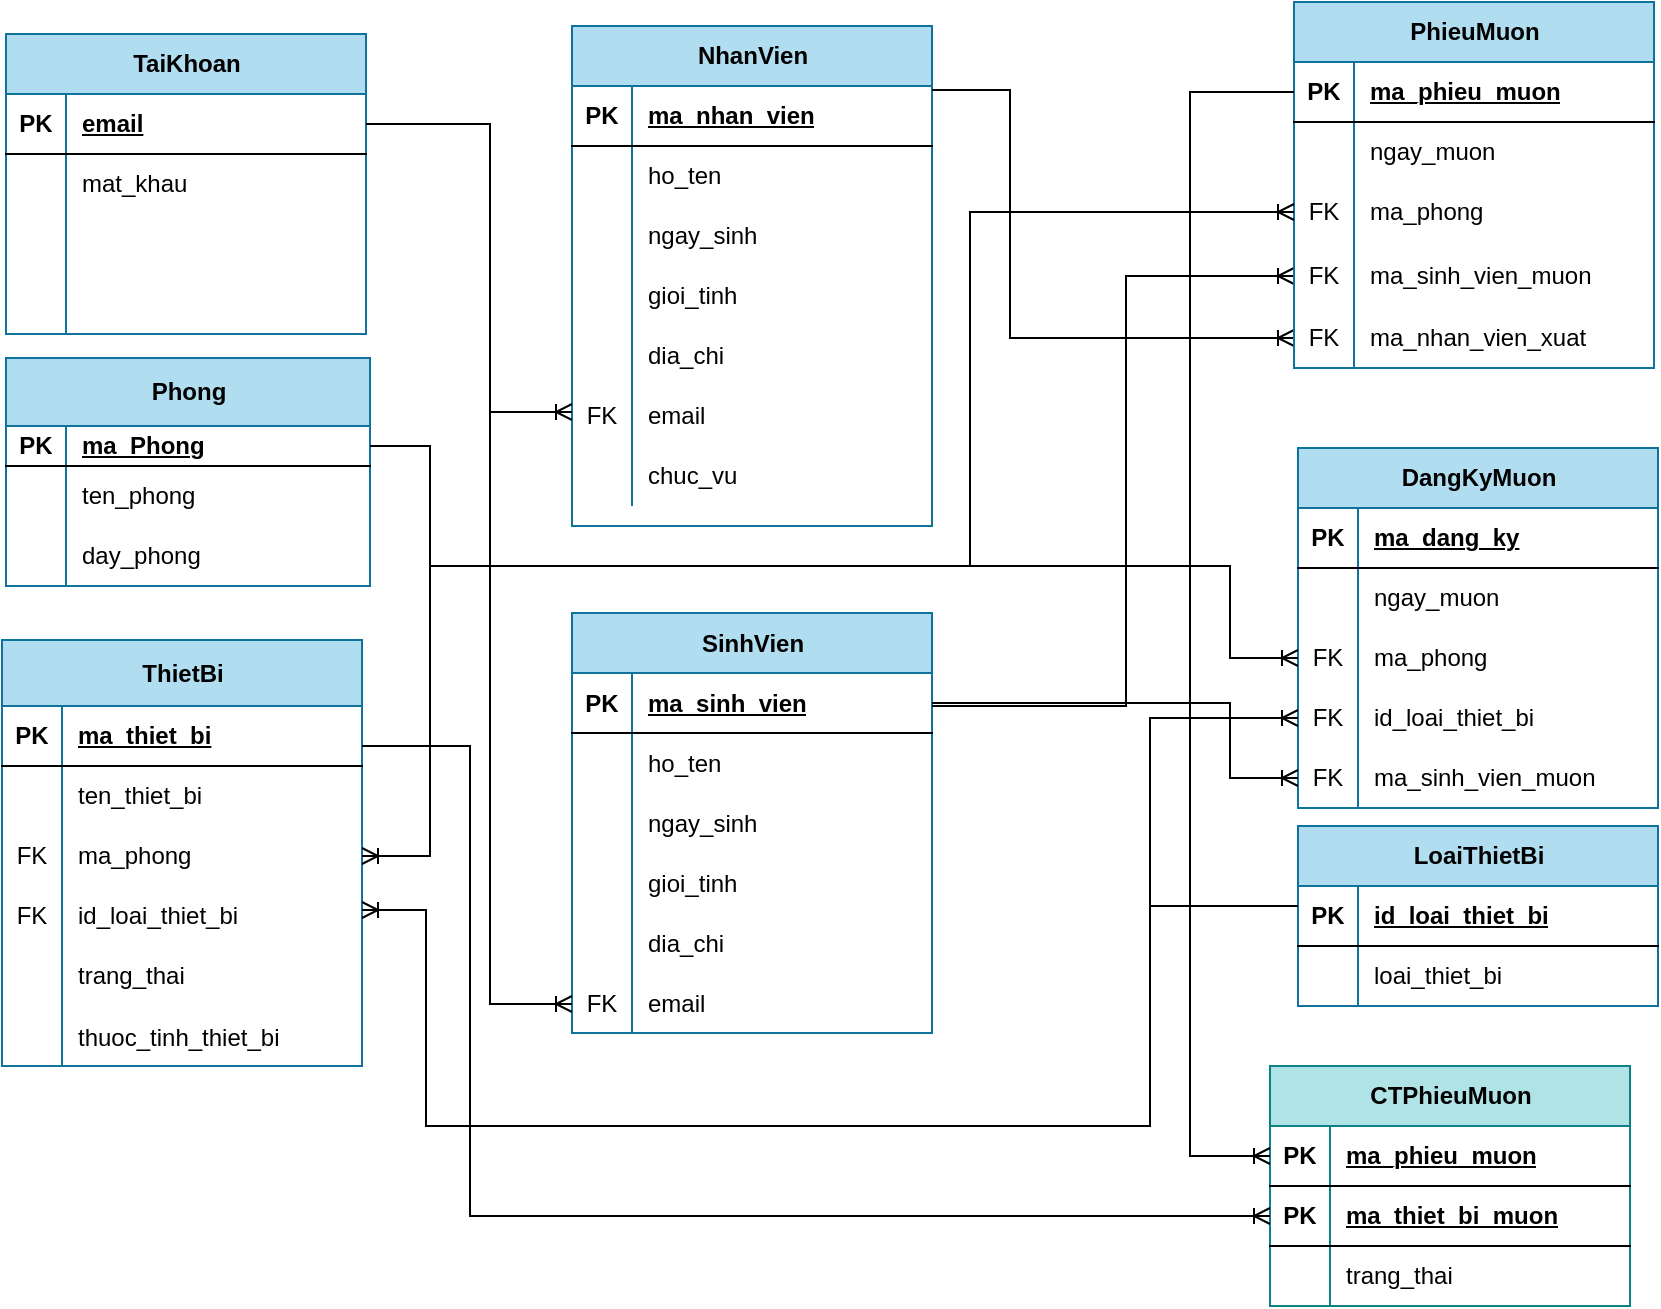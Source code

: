 <mxfile version="22.1.21" type="google">
  <diagram id="R2lEEEUBdFMjLlhIrx00" name="Page-1">
    <mxGraphModel grid="0" page="0" gridSize="10" guides="1" tooltips="1" connect="1" arrows="1" fold="1" pageScale="1" pageWidth="1169" pageHeight="1654" math="0" shadow="0" extFonts="Permanent Marker^https://fonts.googleapis.com/css?family=Permanent+Marker">
      <root>
        <mxCell id="0" />
        <mxCell id="1" parent="0" />
        <mxCell id="qP7oIj3PSV1gl9yhLK90-1" value="Phong" style="shape=table;startSize=34;container=1;collapsible=1;childLayout=tableLayout;fixedRows=1;rowLines=0;fontStyle=1;align=center;resizeLast=1;html=1;fillColor=#b1ddf0;strokeColor=#10739e;" vertex="1" parent="1">
          <mxGeometry x="278" y="296" width="182" height="114" as="geometry" />
        </mxCell>
        <mxCell id="qP7oIj3PSV1gl9yhLK90-2" value="" style="shape=tableRow;horizontal=0;startSize=0;swimlaneHead=0;swimlaneBody=0;fillColor=none;collapsible=0;dropTarget=0;points=[[0,0.5],[1,0.5]];portConstraint=eastwest;top=0;left=0;right=0;bottom=1;" vertex="1" parent="qP7oIj3PSV1gl9yhLK90-1">
          <mxGeometry y="34" width="182" height="20" as="geometry" />
        </mxCell>
        <mxCell id="qP7oIj3PSV1gl9yhLK90-3" value="PK" style="shape=partialRectangle;connectable=0;fillColor=none;top=0;left=0;bottom=0;right=0;fontStyle=1;overflow=hidden;whiteSpace=wrap;html=1;" vertex="1" parent="qP7oIj3PSV1gl9yhLK90-2">
          <mxGeometry width="30" height="20" as="geometry">
            <mxRectangle width="30" height="20" as="alternateBounds" />
          </mxGeometry>
        </mxCell>
        <mxCell id="qP7oIj3PSV1gl9yhLK90-4" value="ma_Phong" style="shape=partialRectangle;connectable=0;fillColor=none;top=0;left=0;bottom=0;right=0;align=left;spacingLeft=6;fontStyle=5;overflow=hidden;whiteSpace=wrap;html=1;" vertex="1" parent="qP7oIj3PSV1gl9yhLK90-2">
          <mxGeometry x="30" width="152" height="20" as="geometry">
            <mxRectangle width="152" height="20" as="alternateBounds" />
          </mxGeometry>
        </mxCell>
        <mxCell id="qP7oIj3PSV1gl9yhLK90-5" value="" style="shape=tableRow;horizontal=0;startSize=0;swimlaneHead=0;swimlaneBody=0;fillColor=none;collapsible=0;dropTarget=0;points=[[0,0.5],[1,0.5]];portConstraint=eastwest;top=0;left=0;right=0;bottom=0;" vertex="1" parent="qP7oIj3PSV1gl9yhLK90-1">
          <mxGeometry y="54" width="182" height="30" as="geometry" />
        </mxCell>
        <mxCell id="qP7oIj3PSV1gl9yhLK90-6" value="" style="shape=partialRectangle;connectable=0;fillColor=none;top=0;left=0;bottom=0;right=0;editable=1;overflow=hidden;whiteSpace=wrap;html=1;" vertex="1" parent="qP7oIj3PSV1gl9yhLK90-5">
          <mxGeometry width="30" height="30" as="geometry">
            <mxRectangle width="30" height="30" as="alternateBounds" />
          </mxGeometry>
        </mxCell>
        <mxCell id="qP7oIj3PSV1gl9yhLK90-7" value="ten_phong" style="shape=partialRectangle;connectable=0;fillColor=none;top=0;left=0;bottom=0;right=0;align=left;spacingLeft=6;overflow=hidden;whiteSpace=wrap;html=1;" vertex="1" parent="qP7oIj3PSV1gl9yhLK90-5">
          <mxGeometry x="30" width="152" height="30" as="geometry">
            <mxRectangle width="152" height="30" as="alternateBounds" />
          </mxGeometry>
        </mxCell>
        <mxCell id="qP7oIj3PSV1gl9yhLK90-8" value="" style="shape=tableRow;horizontal=0;startSize=0;swimlaneHead=0;swimlaneBody=0;fillColor=none;collapsible=0;dropTarget=0;points=[[0,0.5],[1,0.5]];portConstraint=eastwest;top=0;left=0;right=0;bottom=0;" vertex="1" parent="qP7oIj3PSV1gl9yhLK90-1">
          <mxGeometry y="84" width="182" height="30" as="geometry" />
        </mxCell>
        <mxCell id="qP7oIj3PSV1gl9yhLK90-9" value="" style="shape=partialRectangle;connectable=0;fillColor=none;top=0;left=0;bottom=0;right=0;editable=1;overflow=hidden;whiteSpace=wrap;html=1;" vertex="1" parent="qP7oIj3PSV1gl9yhLK90-8">
          <mxGeometry width="30" height="30" as="geometry">
            <mxRectangle width="30" height="30" as="alternateBounds" />
          </mxGeometry>
        </mxCell>
        <mxCell id="qP7oIj3PSV1gl9yhLK90-10" value="day_phong" style="shape=partialRectangle;connectable=0;fillColor=none;top=0;left=0;bottom=0;right=0;align=left;spacingLeft=6;overflow=hidden;whiteSpace=wrap;html=1;" vertex="1" parent="qP7oIj3PSV1gl9yhLK90-8">
          <mxGeometry x="30" width="152" height="30" as="geometry">
            <mxRectangle width="152" height="30" as="alternateBounds" />
          </mxGeometry>
        </mxCell>
        <mxCell id="qP7oIj3PSV1gl9yhLK90-11" value="TaiKhoan" style="shape=table;startSize=30;container=1;collapsible=1;childLayout=tableLayout;fixedRows=1;rowLines=0;fontStyle=1;align=center;resizeLast=1;html=1;fillColor=#b1ddf0;strokeColor=#10739e;" vertex="1" parent="1">
          <mxGeometry x="278" y="134" width="180" height="150" as="geometry" />
        </mxCell>
        <mxCell id="qP7oIj3PSV1gl9yhLK90-12" value="" style="shape=tableRow;horizontal=0;startSize=0;swimlaneHead=0;swimlaneBody=0;fillColor=none;collapsible=0;dropTarget=0;points=[[0,0.5],[1,0.5]];portConstraint=eastwest;top=0;left=0;right=0;bottom=1;" vertex="1" parent="qP7oIj3PSV1gl9yhLK90-11">
          <mxGeometry y="30" width="180" height="30" as="geometry" />
        </mxCell>
        <mxCell id="qP7oIj3PSV1gl9yhLK90-13" value="PK" style="shape=partialRectangle;connectable=0;fillColor=none;top=0;left=0;bottom=0;right=0;fontStyle=1;overflow=hidden;whiteSpace=wrap;html=1;" vertex="1" parent="qP7oIj3PSV1gl9yhLK90-12">
          <mxGeometry width="30" height="30" as="geometry">
            <mxRectangle width="30" height="30" as="alternateBounds" />
          </mxGeometry>
        </mxCell>
        <mxCell id="qP7oIj3PSV1gl9yhLK90-14" value="email" style="shape=partialRectangle;connectable=0;fillColor=none;top=0;left=0;bottom=0;right=0;align=left;spacingLeft=6;fontStyle=5;overflow=hidden;whiteSpace=wrap;html=1;" vertex="1" parent="qP7oIj3PSV1gl9yhLK90-12">
          <mxGeometry x="30" width="150" height="30" as="geometry">
            <mxRectangle width="150" height="30" as="alternateBounds" />
          </mxGeometry>
        </mxCell>
        <mxCell id="qP7oIj3PSV1gl9yhLK90-15" value="" style="shape=tableRow;horizontal=0;startSize=0;swimlaneHead=0;swimlaneBody=0;fillColor=none;collapsible=0;dropTarget=0;points=[[0,0.5],[1,0.5]];portConstraint=eastwest;top=0;left=0;right=0;bottom=0;" vertex="1" parent="qP7oIj3PSV1gl9yhLK90-11">
          <mxGeometry y="60" width="180" height="30" as="geometry" />
        </mxCell>
        <mxCell id="qP7oIj3PSV1gl9yhLK90-16" value="" style="shape=partialRectangle;connectable=0;fillColor=none;top=0;left=0;bottom=0;right=0;editable=1;overflow=hidden;whiteSpace=wrap;html=1;" vertex="1" parent="qP7oIj3PSV1gl9yhLK90-15">
          <mxGeometry width="30" height="30" as="geometry">
            <mxRectangle width="30" height="30" as="alternateBounds" />
          </mxGeometry>
        </mxCell>
        <mxCell id="qP7oIj3PSV1gl9yhLK90-17" value="mat_khau" style="shape=partialRectangle;connectable=0;fillColor=none;top=0;left=0;bottom=0;right=0;align=left;spacingLeft=6;overflow=hidden;whiteSpace=wrap;html=1;" vertex="1" parent="qP7oIj3PSV1gl9yhLK90-15">
          <mxGeometry x="30" width="150" height="30" as="geometry">
            <mxRectangle width="150" height="30" as="alternateBounds" />
          </mxGeometry>
        </mxCell>
        <mxCell id="qP7oIj3PSV1gl9yhLK90-18" value="" style="shape=tableRow;horizontal=0;startSize=0;swimlaneHead=0;swimlaneBody=0;fillColor=none;collapsible=0;dropTarget=0;points=[[0,0.5],[1,0.5]];portConstraint=eastwest;top=0;left=0;right=0;bottom=0;" vertex="1" parent="qP7oIj3PSV1gl9yhLK90-11">
          <mxGeometry y="90" width="180" height="30" as="geometry" />
        </mxCell>
        <mxCell id="qP7oIj3PSV1gl9yhLK90-19" value="" style="shape=partialRectangle;connectable=0;fillColor=none;top=0;left=0;bottom=0;right=0;editable=1;overflow=hidden;whiteSpace=wrap;html=1;" vertex="1" parent="qP7oIj3PSV1gl9yhLK90-18">
          <mxGeometry width="30" height="30" as="geometry">
            <mxRectangle width="30" height="30" as="alternateBounds" />
          </mxGeometry>
        </mxCell>
        <mxCell id="qP7oIj3PSV1gl9yhLK90-20" value="" style="shape=partialRectangle;connectable=0;fillColor=none;top=0;left=0;bottom=0;right=0;align=left;spacingLeft=6;overflow=hidden;whiteSpace=wrap;html=1;" vertex="1" parent="qP7oIj3PSV1gl9yhLK90-18">
          <mxGeometry x="30" width="150" height="30" as="geometry">
            <mxRectangle width="150" height="30" as="alternateBounds" />
          </mxGeometry>
        </mxCell>
        <mxCell id="qP7oIj3PSV1gl9yhLK90-21" value="" style="shape=tableRow;horizontal=0;startSize=0;swimlaneHead=0;swimlaneBody=0;fillColor=none;collapsible=0;dropTarget=0;points=[[0,0.5],[1,0.5]];portConstraint=eastwest;top=0;left=0;right=0;bottom=0;" vertex="1" parent="qP7oIj3PSV1gl9yhLK90-11">
          <mxGeometry y="120" width="180" height="30" as="geometry" />
        </mxCell>
        <mxCell id="qP7oIj3PSV1gl9yhLK90-22" value="" style="shape=partialRectangle;connectable=0;fillColor=none;top=0;left=0;bottom=0;right=0;editable=1;overflow=hidden;whiteSpace=wrap;html=1;" vertex="1" parent="qP7oIj3PSV1gl9yhLK90-21">
          <mxGeometry width="30" height="30" as="geometry">
            <mxRectangle width="30" height="30" as="alternateBounds" />
          </mxGeometry>
        </mxCell>
        <mxCell id="qP7oIj3PSV1gl9yhLK90-23" value="" style="shape=partialRectangle;connectable=0;fillColor=none;top=0;left=0;bottom=0;right=0;align=left;spacingLeft=6;overflow=hidden;whiteSpace=wrap;html=1;" vertex="1" parent="qP7oIj3PSV1gl9yhLK90-21">
          <mxGeometry x="30" width="150" height="30" as="geometry">
            <mxRectangle width="150" height="30" as="alternateBounds" />
          </mxGeometry>
        </mxCell>
        <mxCell id="qP7oIj3PSV1gl9yhLK90-24" value="NhanVien" style="shape=table;startSize=30;container=1;collapsible=1;childLayout=tableLayout;fixedRows=1;rowLines=0;fontStyle=1;align=center;resizeLast=1;html=1;fillColor=#b1ddf0;strokeColor=#10739e;" vertex="1" parent="1">
          <mxGeometry x="561" y="130" width="180" height="250" as="geometry" />
        </mxCell>
        <mxCell id="qP7oIj3PSV1gl9yhLK90-25" value="" style="shape=tableRow;horizontal=0;startSize=0;swimlaneHead=0;swimlaneBody=0;fillColor=none;collapsible=0;dropTarget=0;points=[[0,0.5],[1,0.5]];portConstraint=eastwest;top=0;left=0;right=0;bottom=1;" vertex="1" parent="qP7oIj3PSV1gl9yhLK90-24">
          <mxGeometry y="30" width="180" height="30" as="geometry" />
        </mxCell>
        <mxCell id="qP7oIj3PSV1gl9yhLK90-26" value="PK" style="shape=partialRectangle;connectable=0;fillColor=none;top=0;left=0;bottom=0;right=0;fontStyle=1;overflow=hidden;whiteSpace=wrap;html=1;" vertex="1" parent="qP7oIj3PSV1gl9yhLK90-25">
          <mxGeometry width="30" height="30" as="geometry">
            <mxRectangle width="30" height="30" as="alternateBounds" />
          </mxGeometry>
        </mxCell>
        <mxCell id="qP7oIj3PSV1gl9yhLK90-27" value="ma_nhan_vien" style="shape=partialRectangle;connectable=0;fillColor=none;top=0;left=0;bottom=0;right=0;align=left;spacingLeft=6;fontStyle=5;overflow=hidden;whiteSpace=wrap;html=1;" vertex="1" parent="qP7oIj3PSV1gl9yhLK90-25">
          <mxGeometry x="30" width="150" height="30" as="geometry">
            <mxRectangle width="150" height="30" as="alternateBounds" />
          </mxGeometry>
        </mxCell>
        <mxCell id="qP7oIj3PSV1gl9yhLK90-28" value="" style="shape=tableRow;horizontal=0;startSize=0;swimlaneHead=0;swimlaneBody=0;fillColor=none;collapsible=0;dropTarget=0;points=[[0,0.5],[1,0.5]];portConstraint=eastwest;top=0;left=0;right=0;bottom=0;" vertex="1" parent="qP7oIj3PSV1gl9yhLK90-24">
          <mxGeometry y="60" width="180" height="30" as="geometry" />
        </mxCell>
        <mxCell id="qP7oIj3PSV1gl9yhLK90-29" value="" style="shape=partialRectangle;connectable=0;fillColor=none;top=0;left=0;bottom=0;right=0;editable=1;overflow=hidden;whiteSpace=wrap;html=1;" vertex="1" parent="qP7oIj3PSV1gl9yhLK90-28">
          <mxGeometry width="30" height="30" as="geometry">
            <mxRectangle width="30" height="30" as="alternateBounds" />
          </mxGeometry>
        </mxCell>
        <mxCell id="qP7oIj3PSV1gl9yhLK90-30" value="ho_ten" style="shape=partialRectangle;connectable=0;fillColor=none;top=0;left=0;bottom=0;right=0;align=left;spacingLeft=6;overflow=hidden;whiteSpace=wrap;html=1;" vertex="1" parent="qP7oIj3PSV1gl9yhLK90-28">
          <mxGeometry x="30" width="150" height="30" as="geometry">
            <mxRectangle width="150" height="30" as="alternateBounds" />
          </mxGeometry>
        </mxCell>
        <mxCell id="qP7oIj3PSV1gl9yhLK90-31" value="" style="shape=tableRow;horizontal=0;startSize=0;swimlaneHead=0;swimlaneBody=0;fillColor=none;collapsible=0;dropTarget=0;points=[[0,0.5],[1,0.5]];portConstraint=eastwest;top=0;left=0;right=0;bottom=0;" vertex="1" parent="qP7oIj3PSV1gl9yhLK90-24">
          <mxGeometry y="90" width="180" height="30" as="geometry" />
        </mxCell>
        <mxCell id="qP7oIj3PSV1gl9yhLK90-32" value="" style="shape=partialRectangle;connectable=0;fillColor=none;top=0;left=0;bottom=0;right=0;editable=1;overflow=hidden;whiteSpace=wrap;html=1;" vertex="1" parent="qP7oIj3PSV1gl9yhLK90-31">
          <mxGeometry width="30" height="30" as="geometry">
            <mxRectangle width="30" height="30" as="alternateBounds" />
          </mxGeometry>
        </mxCell>
        <mxCell id="qP7oIj3PSV1gl9yhLK90-33" value="ngay_sinh" style="shape=partialRectangle;connectable=0;fillColor=none;top=0;left=0;bottom=0;right=0;align=left;spacingLeft=6;overflow=hidden;whiteSpace=wrap;html=1;" vertex="1" parent="qP7oIj3PSV1gl9yhLK90-31">
          <mxGeometry x="30" width="150" height="30" as="geometry">
            <mxRectangle width="150" height="30" as="alternateBounds" />
          </mxGeometry>
        </mxCell>
        <mxCell id="qP7oIj3PSV1gl9yhLK90-34" value="" style="shape=tableRow;horizontal=0;startSize=0;swimlaneHead=0;swimlaneBody=0;fillColor=none;collapsible=0;dropTarget=0;points=[[0,0.5],[1,0.5]];portConstraint=eastwest;top=0;left=0;right=0;bottom=0;" vertex="1" parent="qP7oIj3PSV1gl9yhLK90-24">
          <mxGeometry y="120" width="180" height="30" as="geometry" />
        </mxCell>
        <mxCell id="qP7oIj3PSV1gl9yhLK90-35" value="" style="shape=partialRectangle;connectable=0;fillColor=none;top=0;left=0;bottom=0;right=0;editable=1;overflow=hidden;whiteSpace=wrap;html=1;" vertex="1" parent="qP7oIj3PSV1gl9yhLK90-34">
          <mxGeometry width="30" height="30" as="geometry">
            <mxRectangle width="30" height="30" as="alternateBounds" />
          </mxGeometry>
        </mxCell>
        <mxCell id="qP7oIj3PSV1gl9yhLK90-36" value="gioi_tinh" style="shape=partialRectangle;connectable=0;fillColor=none;top=0;left=0;bottom=0;right=0;align=left;spacingLeft=6;overflow=hidden;whiteSpace=wrap;html=1;" vertex="1" parent="qP7oIj3PSV1gl9yhLK90-34">
          <mxGeometry x="30" width="150" height="30" as="geometry">
            <mxRectangle width="150" height="30" as="alternateBounds" />
          </mxGeometry>
        </mxCell>
        <mxCell id="qP7oIj3PSV1gl9yhLK90-37" value="" style="shape=tableRow;horizontal=0;startSize=0;swimlaneHead=0;swimlaneBody=0;fillColor=none;collapsible=0;dropTarget=0;points=[[0,0.5],[1,0.5]];portConstraint=eastwest;top=0;left=0;right=0;bottom=0;" vertex="1" parent="qP7oIj3PSV1gl9yhLK90-24">
          <mxGeometry y="150" width="180" height="30" as="geometry" />
        </mxCell>
        <mxCell id="qP7oIj3PSV1gl9yhLK90-38" value="" style="shape=partialRectangle;connectable=0;fillColor=none;top=0;left=0;bottom=0;right=0;editable=1;overflow=hidden;whiteSpace=wrap;html=1;" vertex="1" parent="qP7oIj3PSV1gl9yhLK90-37">
          <mxGeometry width="30" height="30" as="geometry">
            <mxRectangle width="30" height="30" as="alternateBounds" />
          </mxGeometry>
        </mxCell>
        <mxCell id="qP7oIj3PSV1gl9yhLK90-39" value="dia_chi" style="shape=partialRectangle;connectable=0;fillColor=none;top=0;left=0;bottom=0;right=0;align=left;spacingLeft=6;overflow=hidden;whiteSpace=wrap;html=1;" vertex="1" parent="qP7oIj3PSV1gl9yhLK90-37">
          <mxGeometry x="30" width="150" height="30" as="geometry">
            <mxRectangle width="150" height="30" as="alternateBounds" />
          </mxGeometry>
        </mxCell>
        <mxCell id="qP7oIj3PSV1gl9yhLK90-40" value="" style="shape=tableRow;horizontal=0;startSize=0;swimlaneHead=0;swimlaneBody=0;fillColor=none;collapsible=0;dropTarget=0;points=[[0,0.5],[1,0.5]];portConstraint=eastwest;top=0;left=0;right=0;bottom=0;" vertex="1" parent="qP7oIj3PSV1gl9yhLK90-24">
          <mxGeometry y="180" width="180" height="30" as="geometry" />
        </mxCell>
        <mxCell id="qP7oIj3PSV1gl9yhLK90-41" value="FK" style="shape=partialRectangle;connectable=0;fillColor=none;top=0;left=0;bottom=0;right=0;editable=1;overflow=hidden;whiteSpace=wrap;html=1;" vertex="1" parent="qP7oIj3PSV1gl9yhLK90-40">
          <mxGeometry width="30" height="30" as="geometry">
            <mxRectangle width="30" height="30" as="alternateBounds" />
          </mxGeometry>
        </mxCell>
        <mxCell id="qP7oIj3PSV1gl9yhLK90-42" value="email" style="shape=partialRectangle;connectable=0;fillColor=none;top=0;left=0;bottom=0;right=0;align=left;spacingLeft=6;overflow=hidden;whiteSpace=wrap;html=1;" vertex="1" parent="qP7oIj3PSV1gl9yhLK90-40">
          <mxGeometry x="30" width="150" height="30" as="geometry">
            <mxRectangle width="150" height="30" as="alternateBounds" />
          </mxGeometry>
        </mxCell>
        <mxCell id="qP7oIj3PSV1gl9yhLK90-43" value="" style="shape=tableRow;horizontal=0;startSize=0;swimlaneHead=0;swimlaneBody=0;fillColor=none;collapsible=0;dropTarget=0;points=[[0,0.5],[1,0.5]];portConstraint=eastwest;top=0;left=0;right=0;bottom=0;" vertex="1" parent="qP7oIj3PSV1gl9yhLK90-24">
          <mxGeometry y="210" width="180" height="30" as="geometry" />
        </mxCell>
        <mxCell id="qP7oIj3PSV1gl9yhLK90-44" value="" style="shape=partialRectangle;connectable=0;fillColor=none;top=0;left=0;bottom=0;right=0;editable=1;overflow=hidden;whiteSpace=wrap;html=1;" vertex="1" parent="qP7oIj3PSV1gl9yhLK90-43">
          <mxGeometry width="30" height="30" as="geometry">
            <mxRectangle width="30" height="30" as="alternateBounds" />
          </mxGeometry>
        </mxCell>
        <mxCell id="qP7oIj3PSV1gl9yhLK90-45" value="chuc_vu" style="shape=partialRectangle;connectable=0;fillColor=none;top=0;left=0;bottom=0;right=0;align=left;spacingLeft=6;overflow=hidden;whiteSpace=wrap;html=1;" vertex="1" parent="qP7oIj3PSV1gl9yhLK90-43">
          <mxGeometry x="30" width="150" height="30" as="geometry">
            <mxRectangle width="150" height="30" as="alternateBounds" />
          </mxGeometry>
        </mxCell>
        <mxCell id="qP7oIj3PSV1gl9yhLK90-46" value="SinhVien" style="shape=table;startSize=30;container=1;collapsible=1;childLayout=tableLayout;fixedRows=1;rowLines=0;fontStyle=1;align=center;resizeLast=1;html=1;fillColor=#b1ddf0;strokeColor=#10739e;" vertex="1" parent="1">
          <mxGeometry x="561" y="423.5" width="180" height="210" as="geometry" />
        </mxCell>
        <mxCell id="qP7oIj3PSV1gl9yhLK90-47" value="" style="shape=tableRow;horizontal=0;startSize=0;swimlaneHead=0;swimlaneBody=0;fillColor=none;collapsible=0;dropTarget=0;points=[[0,0.5],[1,0.5]];portConstraint=eastwest;top=0;left=0;right=0;bottom=1;" vertex="1" parent="qP7oIj3PSV1gl9yhLK90-46">
          <mxGeometry y="30" width="180" height="30" as="geometry" />
        </mxCell>
        <mxCell id="qP7oIj3PSV1gl9yhLK90-48" value="PK" style="shape=partialRectangle;connectable=0;fillColor=none;top=0;left=0;bottom=0;right=0;fontStyle=1;overflow=hidden;whiteSpace=wrap;html=1;" vertex="1" parent="qP7oIj3PSV1gl9yhLK90-47">
          <mxGeometry width="30" height="30" as="geometry">
            <mxRectangle width="30" height="30" as="alternateBounds" />
          </mxGeometry>
        </mxCell>
        <mxCell id="qP7oIj3PSV1gl9yhLK90-49" value="ma_sinh_vien" style="shape=partialRectangle;connectable=0;fillColor=none;top=0;left=0;bottom=0;right=0;align=left;spacingLeft=6;fontStyle=5;overflow=hidden;whiteSpace=wrap;html=1;" vertex="1" parent="qP7oIj3PSV1gl9yhLK90-47">
          <mxGeometry x="30" width="150" height="30" as="geometry">
            <mxRectangle width="150" height="30" as="alternateBounds" />
          </mxGeometry>
        </mxCell>
        <mxCell id="qP7oIj3PSV1gl9yhLK90-50" value="" style="shape=tableRow;horizontal=0;startSize=0;swimlaneHead=0;swimlaneBody=0;fillColor=none;collapsible=0;dropTarget=0;points=[[0,0.5],[1,0.5]];portConstraint=eastwest;top=0;left=0;right=0;bottom=0;" vertex="1" parent="qP7oIj3PSV1gl9yhLK90-46">
          <mxGeometry y="60" width="180" height="30" as="geometry" />
        </mxCell>
        <mxCell id="qP7oIj3PSV1gl9yhLK90-51" value="" style="shape=partialRectangle;connectable=0;fillColor=none;top=0;left=0;bottom=0;right=0;editable=1;overflow=hidden;whiteSpace=wrap;html=1;" vertex="1" parent="qP7oIj3PSV1gl9yhLK90-50">
          <mxGeometry width="30" height="30" as="geometry">
            <mxRectangle width="30" height="30" as="alternateBounds" />
          </mxGeometry>
        </mxCell>
        <mxCell id="qP7oIj3PSV1gl9yhLK90-52" value="ho_ten" style="shape=partialRectangle;connectable=0;fillColor=none;top=0;left=0;bottom=0;right=0;align=left;spacingLeft=6;overflow=hidden;whiteSpace=wrap;html=1;" vertex="1" parent="qP7oIj3PSV1gl9yhLK90-50">
          <mxGeometry x="30" width="150" height="30" as="geometry">
            <mxRectangle width="150" height="30" as="alternateBounds" />
          </mxGeometry>
        </mxCell>
        <mxCell id="qP7oIj3PSV1gl9yhLK90-53" value="" style="shape=tableRow;horizontal=0;startSize=0;swimlaneHead=0;swimlaneBody=0;fillColor=none;collapsible=0;dropTarget=0;points=[[0,0.5],[1,0.5]];portConstraint=eastwest;top=0;left=0;right=0;bottom=0;" vertex="1" parent="qP7oIj3PSV1gl9yhLK90-46">
          <mxGeometry y="90" width="180" height="30" as="geometry" />
        </mxCell>
        <mxCell id="qP7oIj3PSV1gl9yhLK90-54" value="" style="shape=partialRectangle;connectable=0;fillColor=none;top=0;left=0;bottom=0;right=0;editable=1;overflow=hidden;whiteSpace=wrap;html=1;" vertex="1" parent="qP7oIj3PSV1gl9yhLK90-53">
          <mxGeometry width="30" height="30" as="geometry">
            <mxRectangle width="30" height="30" as="alternateBounds" />
          </mxGeometry>
        </mxCell>
        <mxCell id="qP7oIj3PSV1gl9yhLK90-55" value="ngay_sinh" style="shape=partialRectangle;connectable=0;fillColor=none;top=0;left=0;bottom=0;right=0;align=left;spacingLeft=6;overflow=hidden;whiteSpace=wrap;html=1;" vertex="1" parent="qP7oIj3PSV1gl9yhLK90-53">
          <mxGeometry x="30" width="150" height="30" as="geometry">
            <mxRectangle width="150" height="30" as="alternateBounds" />
          </mxGeometry>
        </mxCell>
        <mxCell id="qP7oIj3PSV1gl9yhLK90-56" value="" style="shape=tableRow;horizontal=0;startSize=0;swimlaneHead=0;swimlaneBody=0;fillColor=none;collapsible=0;dropTarget=0;points=[[0,0.5],[1,0.5]];portConstraint=eastwest;top=0;left=0;right=0;bottom=0;" vertex="1" parent="qP7oIj3PSV1gl9yhLK90-46">
          <mxGeometry y="120" width="180" height="30" as="geometry" />
        </mxCell>
        <mxCell id="qP7oIj3PSV1gl9yhLK90-57" value="" style="shape=partialRectangle;connectable=0;fillColor=none;top=0;left=0;bottom=0;right=0;editable=1;overflow=hidden;whiteSpace=wrap;html=1;" vertex="1" parent="qP7oIj3PSV1gl9yhLK90-56">
          <mxGeometry width="30" height="30" as="geometry">
            <mxRectangle width="30" height="30" as="alternateBounds" />
          </mxGeometry>
        </mxCell>
        <mxCell id="qP7oIj3PSV1gl9yhLK90-58" value="gioi_tinh" style="shape=partialRectangle;connectable=0;fillColor=none;top=0;left=0;bottom=0;right=0;align=left;spacingLeft=6;overflow=hidden;whiteSpace=wrap;html=1;" vertex="1" parent="qP7oIj3PSV1gl9yhLK90-56">
          <mxGeometry x="30" width="150" height="30" as="geometry">
            <mxRectangle width="150" height="30" as="alternateBounds" />
          </mxGeometry>
        </mxCell>
        <mxCell id="qP7oIj3PSV1gl9yhLK90-59" value="" style="shape=tableRow;horizontal=0;startSize=0;swimlaneHead=0;swimlaneBody=0;fillColor=none;collapsible=0;dropTarget=0;points=[[0,0.5],[1,0.5]];portConstraint=eastwest;top=0;left=0;right=0;bottom=0;" vertex="1" parent="qP7oIj3PSV1gl9yhLK90-46">
          <mxGeometry y="150" width="180" height="30" as="geometry" />
        </mxCell>
        <mxCell id="qP7oIj3PSV1gl9yhLK90-60" value="" style="shape=partialRectangle;connectable=0;fillColor=none;top=0;left=0;bottom=0;right=0;editable=1;overflow=hidden;whiteSpace=wrap;html=1;" vertex="1" parent="qP7oIj3PSV1gl9yhLK90-59">
          <mxGeometry width="30" height="30" as="geometry">
            <mxRectangle width="30" height="30" as="alternateBounds" />
          </mxGeometry>
        </mxCell>
        <mxCell id="qP7oIj3PSV1gl9yhLK90-61" value="dia_chi" style="shape=partialRectangle;connectable=0;fillColor=none;top=0;left=0;bottom=0;right=0;align=left;spacingLeft=6;overflow=hidden;whiteSpace=wrap;html=1;" vertex="1" parent="qP7oIj3PSV1gl9yhLK90-59">
          <mxGeometry x="30" width="150" height="30" as="geometry">
            <mxRectangle width="150" height="30" as="alternateBounds" />
          </mxGeometry>
        </mxCell>
        <mxCell id="qP7oIj3PSV1gl9yhLK90-62" value="" style="shape=tableRow;horizontal=0;startSize=0;swimlaneHead=0;swimlaneBody=0;fillColor=none;collapsible=0;dropTarget=0;points=[[0,0.5],[1,0.5]];portConstraint=eastwest;top=0;left=0;right=0;bottom=0;" vertex="1" parent="qP7oIj3PSV1gl9yhLK90-46">
          <mxGeometry y="180" width="180" height="30" as="geometry" />
        </mxCell>
        <mxCell id="qP7oIj3PSV1gl9yhLK90-63" value="FK" style="shape=partialRectangle;connectable=0;fillColor=none;top=0;left=0;bottom=0;right=0;editable=1;overflow=hidden;whiteSpace=wrap;html=1;" vertex="1" parent="qP7oIj3PSV1gl9yhLK90-62">
          <mxGeometry width="30" height="30" as="geometry">
            <mxRectangle width="30" height="30" as="alternateBounds" />
          </mxGeometry>
        </mxCell>
        <mxCell id="qP7oIj3PSV1gl9yhLK90-64" value="email" style="shape=partialRectangle;connectable=0;fillColor=none;top=0;left=0;bottom=0;right=0;align=left;spacingLeft=6;overflow=hidden;whiteSpace=wrap;html=1;" vertex="1" parent="qP7oIj3PSV1gl9yhLK90-62">
          <mxGeometry x="30" width="150" height="30" as="geometry">
            <mxRectangle width="150" height="30" as="alternateBounds" />
          </mxGeometry>
        </mxCell>
        <mxCell id="qP7oIj3PSV1gl9yhLK90-65" value="ThietBi" style="shape=table;startSize=33;container=1;collapsible=1;childLayout=tableLayout;fixedRows=1;rowLines=0;fontStyle=1;align=center;resizeLast=1;html=1;fillColor=#b1ddf0;strokeColor=#10739e;" vertex="1" parent="1">
          <mxGeometry x="276" y="437" width="180" height="213" as="geometry" />
        </mxCell>
        <mxCell id="qP7oIj3PSV1gl9yhLK90-66" value="" style="shape=tableRow;horizontal=0;startSize=0;swimlaneHead=0;swimlaneBody=0;fillColor=none;collapsible=0;dropTarget=0;points=[[0,0.5],[1,0.5]];portConstraint=eastwest;top=0;left=0;right=0;bottom=1;" vertex="1" parent="qP7oIj3PSV1gl9yhLK90-65">
          <mxGeometry y="33" width="180" height="30" as="geometry" />
        </mxCell>
        <mxCell id="qP7oIj3PSV1gl9yhLK90-67" value="PK" style="shape=partialRectangle;connectable=0;fillColor=none;top=0;left=0;bottom=0;right=0;fontStyle=1;overflow=hidden;whiteSpace=wrap;html=1;" vertex="1" parent="qP7oIj3PSV1gl9yhLK90-66">
          <mxGeometry width="30" height="30" as="geometry">
            <mxRectangle width="30" height="30" as="alternateBounds" />
          </mxGeometry>
        </mxCell>
        <mxCell id="qP7oIj3PSV1gl9yhLK90-68" value="ma_thiet_bi" style="shape=partialRectangle;connectable=0;fillColor=none;top=0;left=0;bottom=0;right=0;align=left;spacingLeft=6;fontStyle=5;overflow=hidden;whiteSpace=wrap;html=1;" vertex="1" parent="qP7oIj3PSV1gl9yhLK90-66">
          <mxGeometry x="30" width="150" height="30" as="geometry">
            <mxRectangle width="150" height="30" as="alternateBounds" />
          </mxGeometry>
        </mxCell>
        <mxCell id="qP7oIj3PSV1gl9yhLK90-69" value="" style="shape=tableRow;horizontal=0;startSize=0;swimlaneHead=0;swimlaneBody=0;fillColor=none;collapsible=0;dropTarget=0;points=[[0,0.5],[1,0.5]];portConstraint=eastwest;top=0;left=0;right=0;bottom=0;" vertex="1" parent="qP7oIj3PSV1gl9yhLK90-65">
          <mxGeometry y="63" width="180" height="30" as="geometry" />
        </mxCell>
        <mxCell id="qP7oIj3PSV1gl9yhLK90-70" value="" style="shape=partialRectangle;connectable=0;fillColor=none;top=0;left=0;bottom=0;right=0;editable=1;overflow=hidden;whiteSpace=wrap;html=1;" vertex="1" parent="qP7oIj3PSV1gl9yhLK90-69">
          <mxGeometry width="30" height="30" as="geometry">
            <mxRectangle width="30" height="30" as="alternateBounds" />
          </mxGeometry>
        </mxCell>
        <mxCell id="qP7oIj3PSV1gl9yhLK90-71" value="ten_thiet_bi" style="shape=partialRectangle;connectable=0;fillColor=none;top=0;left=0;bottom=0;right=0;align=left;spacingLeft=6;overflow=hidden;whiteSpace=wrap;html=1;" vertex="1" parent="qP7oIj3PSV1gl9yhLK90-69">
          <mxGeometry x="30" width="150" height="30" as="geometry">
            <mxRectangle width="150" height="30" as="alternateBounds" />
          </mxGeometry>
        </mxCell>
        <mxCell id="qP7oIj3PSV1gl9yhLK90-72" value="" style="shape=tableRow;horizontal=0;startSize=0;swimlaneHead=0;swimlaneBody=0;fillColor=none;collapsible=0;dropTarget=0;points=[[0,0.5],[1,0.5]];portConstraint=eastwest;top=0;left=0;right=0;bottom=0;" vertex="1" parent="qP7oIj3PSV1gl9yhLK90-65">
          <mxGeometry y="93" width="180" height="30" as="geometry" />
        </mxCell>
        <mxCell id="qP7oIj3PSV1gl9yhLK90-73" value="FK" style="shape=partialRectangle;connectable=0;fillColor=none;top=0;left=0;bottom=0;right=0;editable=1;overflow=hidden;whiteSpace=wrap;html=1;" vertex="1" parent="qP7oIj3PSV1gl9yhLK90-72">
          <mxGeometry width="30" height="30" as="geometry">
            <mxRectangle width="30" height="30" as="alternateBounds" />
          </mxGeometry>
        </mxCell>
        <mxCell id="qP7oIj3PSV1gl9yhLK90-74" value="ma_phong" style="shape=partialRectangle;connectable=0;fillColor=none;top=0;left=0;bottom=0;right=0;align=left;spacingLeft=6;overflow=hidden;whiteSpace=wrap;html=1;" vertex="1" parent="qP7oIj3PSV1gl9yhLK90-72">
          <mxGeometry x="30" width="150" height="30" as="geometry">
            <mxRectangle width="150" height="30" as="alternateBounds" />
          </mxGeometry>
        </mxCell>
        <mxCell id="qP7oIj3PSV1gl9yhLK90-75" value="" style="shape=tableRow;horizontal=0;startSize=0;swimlaneHead=0;swimlaneBody=0;fillColor=none;collapsible=0;dropTarget=0;points=[[0,0.5],[1,0.5]];portConstraint=eastwest;top=0;left=0;right=0;bottom=0;" vertex="1" parent="qP7oIj3PSV1gl9yhLK90-65">
          <mxGeometry y="123" width="180" height="30" as="geometry" />
        </mxCell>
        <mxCell id="qP7oIj3PSV1gl9yhLK90-76" value="FK" style="shape=partialRectangle;connectable=0;fillColor=none;top=0;left=0;bottom=0;right=0;editable=1;overflow=hidden;whiteSpace=wrap;html=1;" vertex="1" parent="qP7oIj3PSV1gl9yhLK90-75">
          <mxGeometry width="30" height="30" as="geometry">
            <mxRectangle width="30" height="30" as="alternateBounds" />
          </mxGeometry>
        </mxCell>
        <mxCell id="qP7oIj3PSV1gl9yhLK90-77" value="id_loai_thiet_bi" style="shape=partialRectangle;connectable=0;fillColor=none;top=0;left=0;bottom=0;right=0;align=left;spacingLeft=6;overflow=hidden;whiteSpace=wrap;html=1;" vertex="1" parent="qP7oIj3PSV1gl9yhLK90-75">
          <mxGeometry x="30" width="150" height="30" as="geometry">
            <mxRectangle width="150" height="30" as="alternateBounds" />
          </mxGeometry>
        </mxCell>
        <mxCell id="qP7oIj3PSV1gl9yhLK90-78" value="" style="shape=tableRow;horizontal=0;startSize=0;swimlaneHead=0;swimlaneBody=0;fillColor=none;collapsible=0;dropTarget=0;points=[[0,0.5],[1,0.5]];portConstraint=eastwest;top=0;left=0;right=0;bottom=0;" vertex="1" parent="qP7oIj3PSV1gl9yhLK90-65">
          <mxGeometry y="153" width="180" height="30" as="geometry" />
        </mxCell>
        <mxCell id="qP7oIj3PSV1gl9yhLK90-79" value="" style="shape=partialRectangle;connectable=0;fillColor=none;top=0;left=0;bottom=0;right=0;editable=1;overflow=hidden;whiteSpace=wrap;html=1;" vertex="1" parent="qP7oIj3PSV1gl9yhLK90-78">
          <mxGeometry width="30" height="30" as="geometry">
            <mxRectangle width="30" height="30" as="alternateBounds" />
          </mxGeometry>
        </mxCell>
        <mxCell id="qP7oIj3PSV1gl9yhLK90-80" value="trang_thai" style="shape=partialRectangle;connectable=0;fillColor=none;top=0;left=0;bottom=0;right=0;align=left;spacingLeft=6;overflow=hidden;whiteSpace=wrap;html=1;" vertex="1" parent="qP7oIj3PSV1gl9yhLK90-78">
          <mxGeometry x="30" width="150" height="30" as="geometry">
            <mxRectangle width="150" height="30" as="alternateBounds" />
          </mxGeometry>
        </mxCell>
        <mxCell id="qP7oIj3PSV1gl9yhLK90-197" value="" style="shape=tableRow;horizontal=0;startSize=0;swimlaneHead=0;swimlaneBody=0;fillColor=none;collapsible=0;dropTarget=0;points=[[0,0.5],[1,0.5]];portConstraint=eastwest;top=0;left=0;right=0;bottom=0;" vertex="1" parent="qP7oIj3PSV1gl9yhLK90-65">
          <mxGeometry y="183" width="180" height="30" as="geometry" />
        </mxCell>
        <mxCell id="qP7oIj3PSV1gl9yhLK90-198" value="" style="shape=partialRectangle;connectable=0;fillColor=none;top=0;left=0;bottom=0;right=0;editable=1;overflow=hidden;" vertex="1" parent="qP7oIj3PSV1gl9yhLK90-197">
          <mxGeometry width="30" height="30" as="geometry">
            <mxRectangle width="30" height="30" as="alternateBounds" />
          </mxGeometry>
        </mxCell>
        <mxCell id="qP7oIj3PSV1gl9yhLK90-199" value="thuoc_tinh_thiet_bi" style="shape=partialRectangle;connectable=0;fillColor=none;top=0;left=0;bottom=0;right=0;align=left;spacingLeft=6;overflow=hidden;" vertex="1" parent="qP7oIj3PSV1gl9yhLK90-197">
          <mxGeometry x="30" width="150" height="30" as="geometry">
            <mxRectangle width="150" height="30" as="alternateBounds" />
          </mxGeometry>
        </mxCell>
        <mxCell id="qP7oIj3PSV1gl9yhLK90-81" value="DangKyMuon" style="shape=table;startSize=30;container=1;collapsible=1;childLayout=tableLayout;fixedRows=1;rowLines=0;fontStyle=1;align=center;resizeLast=1;html=1;fillColor=#b1ddf0;strokeColor=#10739e;" vertex="1" parent="1">
          <mxGeometry x="924" y="341" width="180" height="180" as="geometry" />
        </mxCell>
        <mxCell id="qP7oIj3PSV1gl9yhLK90-82" value="" style="shape=tableRow;horizontal=0;startSize=0;swimlaneHead=0;swimlaneBody=0;fillColor=none;collapsible=0;dropTarget=0;points=[[0,0.5],[1,0.5]];portConstraint=eastwest;top=0;left=0;right=0;bottom=1;" vertex="1" parent="qP7oIj3PSV1gl9yhLK90-81">
          <mxGeometry y="30" width="180" height="30" as="geometry" />
        </mxCell>
        <mxCell id="qP7oIj3PSV1gl9yhLK90-83" value="PK" style="shape=partialRectangle;connectable=0;fillColor=none;top=0;left=0;bottom=0;right=0;fontStyle=1;overflow=hidden;whiteSpace=wrap;html=1;" vertex="1" parent="qP7oIj3PSV1gl9yhLK90-82">
          <mxGeometry width="30" height="30" as="geometry">
            <mxRectangle width="30" height="30" as="alternateBounds" />
          </mxGeometry>
        </mxCell>
        <mxCell id="qP7oIj3PSV1gl9yhLK90-84" value="ma_dang_ky" style="shape=partialRectangle;connectable=0;fillColor=none;top=0;left=0;bottom=0;right=0;align=left;spacingLeft=6;fontStyle=5;overflow=hidden;whiteSpace=wrap;html=1;" vertex="1" parent="qP7oIj3PSV1gl9yhLK90-82">
          <mxGeometry x="30" width="150" height="30" as="geometry">
            <mxRectangle width="150" height="30" as="alternateBounds" />
          </mxGeometry>
        </mxCell>
        <mxCell id="qP7oIj3PSV1gl9yhLK90-85" value="" style="shape=tableRow;horizontal=0;startSize=0;swimlaneHead=0;swimlaneBody=0;fillColor=none;collapsible=0;dropTarget=0;points=[[0,0.5],[1,0.5]];portConstraint=eastwest;top=0;left=0;right=0;bottom=0;" vertex="1" parent="qP7oIj3PSV1gl9yhLK90-81">
          <mxGeometry y="60" width="180" height="30" as="geometry" />
        </mxCell>
        <mxCell id="qP7oIj3PSV1gl9yhLK90-86" value="" style="shape=partialRectangle;connectable=0;fillColor=none;top=0;left=0;bottom=0;right=0;editable=1;overflow=hidden;whiteSpace=wrap;html=1;" vertex="1" parent="qP7oIj3PSV1gl9yhLK90-85">
          <mxGeometry width="30" height="30" as="geometry">
            <mxRectangle width="30" height="30" as="alternateBounds" />
          </mxGeometry>
        </mxCell>
        <mxCell id="qP7oIj3PSV1gl9yhLK90-87" value="ngay_muon" style="shape=partialRectangle;connectable=0;fillColor=none;top=0;left=0;bottom=0;right=0;align=left;spacingLeft=6;overflow=hidden;whiteSpace=wrap;html=1;" vertex="1" parent="qP7oIj3PSV1gl9yhLK90-85">
          <mxGeometry x="30" width="150" height="30" as="geometry">
            <mxRectangle width="150" height="30" as="alternateBounds" />
          </mxGeometry>
        </mxCell>
        <mxCell id="qP7oIj3PSV1gl9yhLK90-157" value="" style="shape=tableRow;horizontal=0;startSize=0;swimlaneHead=0;swimlaneBody=0;fillColor=none;collapsible=0;dropTarget=0;points=[[0,0.5],[1,0.5]];portConstraint=eastwest;top=0;left=0;right=0;bottom=0;" vertex="1" parent="qP7oIj3PSV1gl9yhLK90-81">
          <mxGeometry y="90" width="180" height="30" as="geometry" />
        </mxCell>
        <mxCell id="qP7oIj3PSV1gl9yhLK90-158" value="FK" style="shape=partialRectangle;connectable=0;fillColor=none;top=0;left=0;bottom=0;right=0;editable=1;overflow=hidden;whiteSpace=wrap;html=1;" vertex="1" parent="qP7oIj3PSV1gl9yhLK90-157">
          <mxGeometry width="30" height="30" as="geometry">
            <mxRectangle width="30" height="30" as="alternateBounds" />
          </mxGeometry>
        </mxCell>
        <mxCell id="qP7oIj3PSV1gl9yhLK90-159" value="ma_phong" style="shape=partialRectangle;connectable=0;fillColor=none;top=0;left=0;bottom=0;right=0;align=left;spacingLeft=6;overflow=hidden;whiteSpace=wrap;html=1;" vertex="1" parent="qP7oIj3PSV1gl9yhLK90-157">
          <mxGeometry x="30" width="150" height="30" as="geometry">
            <mxRectangle width="150" height="30" as="alternateBounds" />
          </mxGeometry>
        </mxCell>
        <mxCell id="qP7oIj3PSV1gl9yhLK90-88" value="" style="shape=tableRow;horizontal=0;startSize=0;swimlaneHead=0;swimlaneBody=0;fillColor=none;collapsible=0;dropTarget=0;points=[[0,0.5],[1,0.5]];portConstraint=eastwest;top=0;left=0;right=0;bottom=0;" vertex="1" parent="qP7oIj3PSV1gl9yhLK90-81">
          <mxGeometry y="120" width="180" height="30" as="geometry" />
        </mxCell>
        <mxCell id="qP7oIj3PSV1gl9yhLK90-89" value="FK" style="shape=partialRectangle;connectable=0;fillColor=none;top=0;left=0;bottom=0;right=0;editable=1;overflow=hidden;whiteSpace=wrap;html=1;" vertex="1" parent="qP7oIj3PSV1gl9yhLK90-88">
          <mxGeometry width="30" height="30" as="geometry">
            <mxRectangle width="30" height="30" as="alternateBounds" />
          </mxGeometry>
        </mxCell>
        <mxCell id="qP7oIj3PSV1gl9yhLK90-90" value="id_loai_thiet_bi" style="shape=partialRectangle;connectable=0;fillColor=none;top=0;left=0;bottom=0;right=0;align=left;spacingLeft=6;overflow=hidden;whiteSpace=wrap;html=1;" vertex="1" parent="qP7oIj3PSV1gl9yhLK90-88">
          <mxGeometry x="30" width="150" height="30" as="geometry">
            <mxRectangle width="150" height="30" as="alternateBounds" />
          </mxGeometry>
        </mxCell>
        <mxCell id="qP7oIj3PSV1gl9yhLK90-91" value="" style="shape=tableRow;horizontal=0;startSize=0;swimlaneHead=0;swimlaneBody=0;fillColor=none;collapsible=0;dropTarget=0;points=[[0,0.5],[1,0.5]];portConstraint=eastwest;top=0;left=0;right=0;bottom=0;" vertex="1" parent="qP7oIj3PSV1gl9yhLK90-81">
          <mxGeometry y="150" width="180" height="30" as="geometry" />
        </mxCell>
        <mxCell id="qP7oIj3PSV1gl9yhLK90-92" value="FK" style="shape=partialRectangle;connectable=0;fillColor=none;top=0;left=0;bottom=0;right=0;editable=1;overflow=hidden;whiteSpace=wrap;html=1;" vertex="1" parent="qP7oIj3PSV1gl9yhLK90-91">
          <mxGeometry width="30" height="30" as="geometry">
            <mxRectangle width="30" height="30" as="alternateBounds" />
          </mxGeometry>
        </mxCell>
        <mxCell id="qP7oIj3PSV1gl9yhLK90-93" value="ma_sinh_vien_muon" style="shape=partialRectangle;connectable=0;fillColor=none;top=0;left=0;bottom=0;right=0;align=left;spacingLeft=6;overflow=hidden;whiteSpace=wrap;html=1;" vertex="1" parent="qP7oIj3PSV1gl9yhLK90-91">
          <mxGeometry x="30" width="150" height="30" as="geometry">
            <mxRectangle width="150" height="30" as="alternateBounds" />
          </mxGeometry>
        </mxCell>
        <mxCell id="qP7oIj3PSV1gl9yhLK90-94" value="" style="edgeStyle=orthogonalEdgeStyle;fontSize=12;html=1;endArrow=ERoneToMany;rounded=0;" edge="1" parent="1" source="qP7oIj3PSV1gl9yhLK90-47" target="qP7oIj3PSV1gl9yhLK90-91">
          <mxGeometry width="100" height="100" relative="1" as="geometry">
            <mxPoint x="670" y="670" as="sourcePoint" />
            <mxPoint x="770" y="570" as="targetPoint" />
            <Array as="points">
              <mxPoint x="890" y="468" />
              <mxPoint x="890" y="506" />
            </Array>
          </mxGeometry>
        </mxCell>
        <mxCell id="qP7oIj3PSV1gl9yhLK90-95" value="" style="edgeStyle=entityRelationEdgeStyle;fontSize=12;html=1;endArrow=ERoneToMany;rounded=0;" edge="1" parent="1" source="qP7oIj3PSV1gl9yhLK90-2" target="qP7oIj3PSV1gl9yhLK90-72">
          <mxGeometry width="100" height="100" relative="1" as="geometry">
            <mxPoint x="670" y="570" as="sourcePoint" />
            <mxPoint x="770" y="470" as="targetPoint" />
          </mxGeometry>
        </mxCell>
        <mxCell id="qP7oIj3PSV1gl9yhLK90-96" value="" style="edgeStyle=orthogonalEdgeStyle;fontSize=12;html=1;endArrow=ERoneToMany;rounded=0;" edge="1" parent="1" source="qP7oIj3PSV1gl9yhLK90-25" target="qP7oIj3PSV1gl9yhLK90-123">
          <mxGeometry width="100" height="100" relative="1" as="geometry">
            <mxPoint x="750" y="180" as="sourcePoint" />
            <mxPoint x="930" y="430" as="targetPoint" />
            <Array as="points">
              <mxPoint x="780" y="162" />
              <mxPoint x="780" y="286" />
            </Array>
          </mxGeometry>
        </mxCell>
        <mxCell id="qP7oIj3PSV1gl9yhLK90-97" value="" style="edgeStyle=orthogonalEdgeStyle;fontSize=12;html=1;endArrow=ERoneToMany;rounded=0;" edge="1" parent="1" source="qP7oIj3PSV1gl9yhLK90-12" target="qP7oIj3PSV1gl9yhLK90-40">
          <mxGeometry width="100" height="100" relative="1" as="geometry">
            <mxPoint x="470" y="450" as="sourcePoint" />
            <mxPoint x="570" y="350" as="targetPoint" />
            <Array as="points">
              <mxPoint x="520" y="179" />
              <mxPoint x="520" y="323" />
            </Array>
          </mxGeometry>
        </mxCell>
        <mxCell id="qP7oIj3PSV1gl9yhLK90-98" value="" style="edgeStyle=orthogonalEdgeStyle;fontSize=12;html=1;endArrow=ERoneToMany;rounded=0;" edge="1" parent="1" source="qP7oIj3PSV1gl9yhLK90-12" target="qP7oIj3PSV1gl9yhLK90-62">
          <mxGeometry width="100" height="100" relative="1" as="geometry">
            <mxPoint x="660" y="480" as="sourcePoint" />
            <mxPoint x="760" y="380" as="targetPoint" />
            <Array as="points">
              <mxPoint x="520" y="179" />
              <mxPoint x="520" y="619" />
            </Array>
          </mxGeometry>
        </mxCell>
        <mxCell id="qP7oIj3PSV1gl9yhLK90-100" value="" style="edgeStyle=orthogonalEdgeStyle;fontSize=12;html=1;endArrow=ERoneToMany;rounded=0;" edge="1" parent="1" source="qP7oIj3PSV1gl9yhLK90-47" target="qP7oIj3PSV1gl9yhLK90-120">
          <mxGeometry width="100" height="100" relative="1" as="geometry">
            <mxPoint x="741" y="471.06" as="sourcePoint" />
            <mxPoint x="1000" y="290" as="targetPoint" />
            <Array as="points">
              <mxPoint x="838" y="470" />
              <mxPoint x="838" y="255" />
            </Array>
          </mxGeometry>
        </mxCell>
        <mxCell id="qP7oIj3PSV1gl9yhLK90-101" value="LoaiThietBi" style="shape=table;startSize=30;container=1;collapsible=1;childLayout=tableLayout;fixedRows=1;rowLines=0;fontStyle=1;align=center;resizeLast=1;html=1;fillColor=#b1ddf0;strokeColor=#10739e;" vertex="1" parent="1">
          <mxGeometry x="924" y="530" width="180" height="90" as="geometry" />
        </mxCell>
        <mxCell id="qP7oIj3PSV1gl9yhLK90-102" value="" style="shape=tableRow;horizontal=0;startSize=0;swimlaneHead=0;swimlaneBody=0;fillColor=none;collapsible=0;dropTarget=0;points=[[0,0.5],[1,0.5]];portConstraint=eastwest;top=0;left=0;right=0;bottom=1;" vertex="1" parent="qP7oIj3PSV1gl9yhLK90-101">
          <mxGeometry y="30" width="180" height="30" as="geometry" />
        </mxCell>
        <mxCell id="qP7oIj3PSV1gl9yhLK90-103" value="PK" style="shape=partialRectangle;connectable=0;fillColor=none;top=0;left=0;bottom=0;right=0;fontStyle=1;overflow=hidden;whiteSpace=wrap;html=1;" vertex="1" parent="qP7oIj3PSV1gl9yhLK90-102">
          <mxGeometry width="30" height="30" as="geometry">
            <mxRectangle width="30" height="30" as="alternateBounds" />
          </mxGeometry>
        </mxCell>
        <mxCell id="qP7oIj3PSV1gl9yhLK90-104" value="id_loai_thiet_bi" style="shape=partialRectangle;connectable=0;fillColor=none;top=0;left=0;bottom=0;right=0;align=left;spacingLeft=6;fontStyle=5;overflow=hidden;whiteSpace=wrap;html=1;" vertex="1" parent="qP7oIj3PSV1gl9yhLK90-102">
          <mxGeometry x="30" width="150" height="30" as="geometry">
            <mxRectangle width="150" height="30" as="alternateBounds" />
          </mxGeometry>
        </mxCell>
        <mxCell id="qP7oIj3PSV1gl9yhLK90-105" value="" style="shape=tableRow;horizontal=0;startSize=0;swimlaneHead=0;swimlaneBody=0;fillColor=none;collapsible=0;dropTarget=0;points=[[0,0.5],[1,0.5]];portConstraint=eastwest;top=0;left=0;right=0;bottom=0;" vertex="1" parent="qP7oIj3PSV1gl9yhLK90-101">
          <mxGeometry y="60" width="180" height="30" as="geometry" />
        </mxCell>
        <mxCell id="qP7oIj3PSV1gl9yhLK90-106" value="" style="shape=partialRectangle;connectable=0;fillColor=none;top=0;left=0;bottom=0;right=0;editable=1;overflow=hidden;whiteSpace=wrap;html=1;" vertex="1" parent="qP7oIj3PSV1gl9yhLK90-105">
          <mxGeometry width="30" height="30" as="geometry">
            <mxRectangle width="30" height="30" as="alternateBounds" />
          </mxGeometry>
        </mxCell>
        <mxCell id="qP7oIj3PSV1gl9yhLK90-107" value="loai_thiet_bi" style="shape=partialRectangle;connectable=0;fillColor=none;top=0;left=0;bottom=0;right=0;align=left;spacingLeft=6;overflow=hidden;whiteSpace=wrap;html=1;" vertex="1" parent="qP7oIj3PSV1gl9yhLK90-105">
          <mxGeometry x="30" width="150" height="30" as="geometry">
            <mxRectangle width="150" height="30" as="alternateBounds" />
          </mxGeometry>
        </mxCell>
        <mxCell id="qP7oIj3PSV1gl9yhLK90-108" value="" style="edgeStyle=orthogonalEdgeStyle;fontSize=12;html=1;endArrow=ERoneToMany;rounded=0;" edge="1" parent="1" source="qP7oIj3PSV1gl9yhLK90-102" target="qP7oIj3PSV1gl9yhLK90-75">
          <mxGeometry width="100" height="100" relative="1" as="geometry">
            <mxPoint x="660" y="780" as="sourcePoint" />
            <mxPoint x="760" y="680" as="targetPoint" />
            <Array as="points">
              <mxPoint x="850" y="570" />
              <mxPoint x="850" y="680" />
              <mxPoint x="488" y="680" />
              <mxPoint x="488" y="572" />
            </Array>
          </mxGeometry>
        </mxCell>
        <mxCell id="qP7oIj3PSV1gl9yhLK90-109" value="" style="edgeStyle=orthogonalEdgeStyle;fontSize=12;html=1;endArrow=ERoneToMany;rounded=0;" edge="1" parent="1" source="qP7oIj3PSV1gl9yhLK90-102" target="qP7oIj3PSV1gl9yhLK90-88">
          <mxGeometry width="100" height="100" relative="1" as="geometry">
            <mxPoint x="660" y="780" as="sourcePoint" />
            <mxPoint x="760" y="680" as="targetPoint" />
            <Array as="points">
              <mxPoint x="850" y="570" />
              <mxPoint x="850" y="476" />
            </Array>
          </mxGeometry>
        </mxCell>
        <mxCell id="qP7oIj3PSV1gl9yhLK90-110" value="PhieuMuon" style="shape=table;startSize=30;container=1;collapsible=1;childLayout=tableLayout;fixedRows=1;rowLines=0;fontStyle=1;align=center;resizeLast=1;html=1;fillColor=#b1ddf0;strokeColor=#10739e;" vertex="1" parent="1">
          <mxGeometry x="922" y="118" width="180" height="183" as="geometry" />
        </mxCell>
        <mxCell id="qP7oIj3PSV1gl9yhLK90-111" value="" style="shape=tableRow;horizontal=0;startSize=0;swimlaneHead=0;swimlaneBody=0;fillColor=none;collapsible=0;dropTarget=0;points=[[0,0.5],[1,0.5]];portConstraint=eastwest;top=0;left=0;right=0;bottom=1;" vertex="1" parent="qP7oIj3PSV1gl9yhLK90-110">
          <mxGeometry y="30" width="180" height="30" as="geometry" />
        </mxCell>
        <mxCell id="qP7oIj3PSV1gl9yhLK90-112" value="PK" style="shape=partialRectangle;connectable=0;fillColor=none;top=0;left=0;bottom=0;right=0;fontStyle=1;overflow=hidden;whiteSpace=wrap;html=1;" vertex="1" parent="qP7oIj3PSV1gl9yhLK90-111">
          <mxGeometry width="30" height="30" as="geometry">
            <mxRectangle width="30" height="30" as="alternateBounds" />
          </mxGeometry>
        </mxCell>
        <mxCell id="qP7oIj3PSV1gl9yhLK90-113" value="ma_phieu_muon" style="shape=partialRectangle;connectable=0;fillColor=none;top=0;left=0;bottom=0;right=0;align=left;spacingLeft=6;fontStyle=5;overflow=hidden;whiteSpace=wrap;html=1;" vertex="1" parent="qP7oIj3PSV1gl9yhLK90-111">
          <mxGeometry x="30" width="150" height="30" as="geometry">
            <mxRectangle width="150" height="30" as="alternateBounds" />
          </mxGeometry>
        </mxCell>
        <mxCell id="qP7oIj3PSV1gl9yhLK90-114" value="" style="shape=tableRow;horizontal=0;startSize=0;swimlaneHead=0;swimlaneBody=0;fillColor=none;collapsible=0;dropTarget=0;points=[[0,0.5],[1,0.5]];portConstraint=eastwest;top=0;left=0;right=0;bottom=0;" vertex="1" parent="qP7oIj3PSV1gl9yhLK90-110">
          <mxGeometry y="60" width="180" height="30" as="geometry" />
        </mxCell>
        <mxCell id="qP7oIj3PSV1gl9yhLK90-115" value="" style="shape=partialRectangle;connectable=0;fillColor=none;top=0;left=0;bottom=0;right=0;editable=1;overflow=hidden;whiteSpace=wrap;html=1;" vertex="1" parent="qP7oIj3PSV1gl9yhLK90-114">
          <mxGeometry width="30" height="30" as="geometry">
            <mxRectangle width="30" height="30" as="alternateBounds" />
          </mxGeometry>
        </mxCell>
        <mxCell id="qP7oIj3PSV1gl9yhLK90-116" value="ngay_muon" style="shape=partialRectangle;connectable=0;fillColor=none;top=0;left=0;bottom=0;right=0;align=left;spacingLeft=6;overflow=hidden;whiteSpace=wrap;html=1;" vertex="1" parent="qP7oIj3PSV1gl9yhLK90-114">
          <mxGeometry x="30" width="150" height="30" as="geometry">
            <mxRectangle width="150" height="30" as="alternateBounds" />
          </mxGeometry>
        </mxCell>
        <mxCell id="qP7oIj3PSV1gl9yhLK90-129" value="" style="shape=tableRow;horizontal=0;startSize=0;swimlaneHead=0;swimlaneBody=0;fillColor=none;collapsible=0;dropTarget=0;points=[[0,0.5],[1,0.5]];portConstraint=eastwest;top=0;left=0;right=0;bottom=0;" vertex="1" parent="qP7oIj3PSV1gl9yhLK90-110">
          <mxGeometry y="90" width="180" height="30" as="geometry" />
        </mxCell>
        <mxCell id="qP7oIj3PSV1gl9yhLK90-130" value="FK" style="shape=partialRectangle;connectable=0;fillColor=none;top=0;left=0;bottom=0;right=0;editable=1;overflow=hidden;whiteSpace=wrap;html=1;" vertex="1" parent="qP7oIj3PSV1gl9yhLK90-129">
          <mxGeometry width="30" height="30" as="geometry">
            <mxRectangle width="30" height="30" as="alternateBounds" />
          </mxGeometry>
        </mxCell>
        <mxCell id="qP7oIj3PSV1gl9yhLK90-131" value="ma_phong" style="shape=partialRectangle;connectable=0;fillColor=none;top=0;left=0;bottom=0;right=0;align=left;spacingLeft=6;overflow=hidden;whiteSpace=wrap;html=1;" vertex="1" parent="qP7oIj3PSV1gl9yhLK90-129">
          <mxGeometry x="30" width="150" height="30" as="geometry">
            <mxRectangle width="150" height="30" as="alternateBounds" />
          </mxGeometry>
        </mxCell>
        <mxCell id="qP7oIj3PSV1gl9yhLK90-120" value="" style="shape=tableRow;horizontal=0;startSize=0;swimlaneHead=0;swimlaneBody=0;fillColor=none;collapsible=0;dropTarget=0;points=[[0,0.5],[1,0.5]];portConstraint=eastwest;top=0;left=0;right=0;bottom=0;" vertex="1" parent="qP7oIj3PSV1gl9yhLK90-110">
          <mxGeometry y="120" width="180" height="33" as="geometry" />
        </mxCell>
        <mxCell id="qP7oIj3PSV1gl9yhLK90-121" value="FK" style="shape=partialRectangle;connectable=0;fillColor=none;top=0;left=0;bottom=0;right=0;editable=1;overflow=hidden;whiteSpace=wrap;html=1;" vertex="1" parent="qP7oIj3PSV1gl9yhLK90-120">
          <mxGeometry width="30" height="33" as="geometry">
            <mxRectangle width="30" height="33" as="alternateBounds" />
          </mxGeometry>
        </mxCell>
        <mxCell id="qP7oIj3PSV1gl9yhLK90-122" value="ma_sinh_vien_muon" style="shape=partialRectangle;connectable=0;fillColor=none;top=0;left=0;bottom=0;right=0;align=left;spacingLeft=6;overflow=hidden;whiteSpace=wrap;html=1;" vertex="1" parent="qP7oIj3PSV1gl9yhLK90-120">
          <mxGeometry x="30" width="150" height="33" as="geometry">
            <mxRectangle width="150" height="33" as="alternateBounds" />
          </mxGeometry>
        </mxCell>
        <mxCell id="qP7oIj3PSV1gl9yhLK90-123" value="" style="shape=tableRow;horizontal=0;startSize=0;swimlaneHead=0;swimlaneBody=0;fillColor=none;collapsible=0;dropTarget=0;points=[[0,0.5],[1,0.5]];portConstraint=eastwest;top=0;left=0;right=0;bottom=0;" vertex="1" parent="qP7oIj3PSV1gl9yhLK90-110">
          <mxGeometry y="153" width="180" height="30" as="geometry" />
        </mxCell>
        <mxCell id="qP7oIj3PSV1gl9yhLK90-124" value="FK" style="shape=partialRectangle;connectable=0;fillColor=none;top=0;left=0;bottom=0;right=0;editable=1;overflow=hidden;whiteSpace=wrap;html=1;" vertex="1" parent="qP7oIj3PSV1gl9yhLK90-123">
          <mxGeometry width="30" height="30" as="geometry">
            <mxRectangle width="30" height="30" as="alternateBounds" />
          </mxGeometry>
        </mxCell>
        <mxCell id="qP7oIj3PSV1gl9yhLK90-125" value="ma_nhan_vien_xuat" style="shape=partialRectangle;connectable=0;fillColor=none;top=0;left=0;bottom=0;right=0;align=left;spacingLeft=6;overflow=hidden;whiteSpace=wrap;html=1;" vertex="1" parent="qP7oIj3PSV1gl9yhLK90-123">
          <mxGeometry x="30" width="150" height="30" as="geometry">
            <mxRectangle width="150" height="30" as="alternateBounds" />
          </mxGeometry>
        </mxCell>
        <mxCell id="qP7oIj3PSV1gl9yhLK90-132" value="CTPhieuMuon" style="shape=table;startSize=30;container=1;collapsible=1;childLayout=tableLayout;fixedRows=1;rowLines=0;fontStyle=1;align=center;resizeLast=1;html=1;fillColor=#b0e3e6;strokeColor=#0e8088;" vertex="1" parent="1">
          <mxGeometry x="910" y="650" width="180" height="120" as="geometry" />
        </mxCell>
        <mxCell id="qP7oIj3PSV1gl9yhLK90-133" value="" style="shape=tableRow;horizontal=0;startSize=0;swimlaneHead=0;swimlaneBody=0;fillColor=none;collapsible=0;dropTarget=0;points=[[0,0.5],[1,0.5]];portConstraint=eastwest;top=0;left=0;right=0;bottom=1;" vertex="1" parent="qP7oIj3PSV1gl9yhLK90-132">
          <mxGeometry y="30" width="180" height="30" as="geometry" />
        </mxCell>
        <mxCell id="qP7oIj3PSV1gl9yhLK90-134" value="PK" style="shape=partialRectangle;connectable=0;fillColor=none;top=0;left=0;bottom=0;right=0;fontStyle=1;overflow=hidden;whiteSpace=wrap;html=1;" vertex="1" parent="qP7oIj3PSV1gl9yhLK90-133">
          <mxGeometry width="30" height="30" as="geometry">
            <mxRectangle width="30" height="30" as="alternateBounds" />
          </mxGeometry>
        </mxCell>
        <mxCell id="qP7oIj3PSV1gl9yhLK90-135" value="ma_phieu_muon" style="shape=partialRectangle;connectable=0;fillColor=none;top=0;left=0;bottom=0;right=0;align=left;spacingLeft=6;fontStyle=5;overflow=hidden;whiteSpace=wrap;html=1;" vertex="1" parent="qP7oIj3PSV1gl9yhLK90-133">
          <mxGeometry x="30" width="150" height="30" as="geometry">
            <mxRectangle width="150" height="30" as="alternateBounds" />
          </mxGeometry>
        </mxCell>
        <mxCell id="qP7oIj3PSV1gl9yhLK90-145" value="" style="shape=tableRow;horizontal=0;startSize=0;swimlaneHead=0;swimlaneBody=0;fillColor=none;collapsible=0;dropTarget=0;points=[[0,0.5],[1,0.5]];portConstraint=eastwest;top=0;left=0;right=0;bottom=1;" vertex="1" parent="qP7oIj3PSV1gl9yhLK90-132">
          <mxGeometry y="60" width="180" height="30" as="geometry" />
        </mxCell>
        <mxCell id="qP7oIj3PSV1gl9yhLK90-146" value="PK" style="shape=partialRectangle;connectable=0;fillColor=none;top=0;left=0;bottom=0;right=0;fontStyle=1;overflow=hidden;whiteSpace=wrap;html=1;" vertex="1" parent="qP7oIj3PSV1gl9yhLK90-145">
          <mxGeometry width="30" height="30" as="geometry">
            <mxRectangle width="30" height="30" as="alternateBounds" />
          </mxGeometry>
        </mxCell>
        <mxCell id="qP7oIj3PSV1gl9yhLK90-147" value="ma_thiet_bi_muon" style="shape=partialRectangle;connectable=0;fillColor=none;top=0;left=0;bottom=0;right=0;align=left;spacingLeft=6;fontStyle=5;overflow=hidden;whiteSpace=wrap;html=1;" vertex="1" parent="qP7oIj3PSV1gl9yhLK90-145">
          <mxGeometry x="30" width="150" height="30" as="geometry">
            <mxRectangle width="150" height="30" as="alternateBounds" />
          </mxGeometry>
        </mxCell>
        <mxCell id="qP7oIj3PSV1gl9yhLK90-136" value="" style="shape=tableRow;horizontal=0;startSize=0;swimlaneHead=0;swimlaneBody=0;fillColor=none;collapsible=0;dropTarget=0;points=[[0,0.5],[1,0.5]];portConstraint=eastwest;top=0;left=0;right=0;bottom=0;" vertex="1" parent="qP7oIj3PSV1gl9yhLK90-132">
          <mxGeometry y="90" width="180" height="30" as="geometry" />
        </mxCell>
        <mxCell id="qP7oIj3PSV1gl9yhLK90-137" value="" style="shape=partialRectangle;connectable=0;fillColor=none;top=0;left=0;bottom=0;right=0;editable=1;overflow=hidden;whiteSpace=wrap;html=1;" vertex="1" parent="qP7oIj3PSV1gl9yhLK90-136">
          <mxGeometry width="30" height="30" as="geometry">
            <mxRectangle width="30" height="30" as="alternateBounds" />
          </mxGeometry>
        </mxCell>
        <mxCell id="qP7oIj3PSV1gl9yhLK90-138" value="trang_thai" style="shape=partialRectangle;connectable=0;fillColor=none;top=0;left=0;bottom=0;right=0;align=left;spacingLeft=6;overflow=hidden;whiteSpace=wrap;html=1;" vertex="1" parent="qP7oIj3PSV1gl9yhLK90-136">
          <mxGeometry x="30" width="150" height="30" as="geometry">
            <mxRectangle width="150" height="30" as="alternateBounds" />
          </mxGeometry>
        </mxCell>
        <mxCell id="qP7oIj3PSV1gl9yhLK90-151" value="" style="edgeStyle=orthogonalEdgeStyle;fontSize=12;html=1;endArrow=ERoneToMany;rounded=0;" edge="1" parent="1" source="qP7oIj3PSV1gl9yhLK90-66" target="qP7oIj3PSV1gl9yhLK90-145">
          <mxGeometry width="100" height="100" relative="1" as="geometry">
            <mxPoint x="620" y="660" as="sourcePoint" />
            <mxPoint x="990" y="700" as="targetPoint" />
            <Array as="points">
              <mxPoint x="510" y="490" />
              <mxPoint x="510" y="725" />
            </Array>
          </mxGeometry>
        </mxCell>
        <mxCell id="qP7oIj3PSV1gl9yhLK90-156" value="" style="edgeStyle=orthogonalEdgeStyle;fontSize=12;html=1;endArrow=ERoneToMany;rounded=0;" edge="1" parent="1" source="qP7oIj3PSV1gl9yhLK90-111" target="qP7oIj3PSV1gl9yhLK90-133">
          <mxGeometry width="100" height="100" relative="1" as="geometry">
            <mxPoint x="790" y="220" as="sourcePoint" />
            <mxPoint x="770" y="520" as="targetPoint" />
            <Array as="points">
              <mxPoint x="870" y="163" />
              <mxPoint x="870" y="695" />
            </Array>
          </mxGeometry>
        </mxCell>
        <mxCell id="qP7oIj3PSV1gl9yhLK90-160" value="" style="edgeStyle=orthogonalEdgeStyle;fontSize=12;html=1;endArrow=ERoneToMany;rounded=0;" edge="1" parent="1" source="qP7oIj3PSV1gl9yhLK90-2" target="qP7oIj3PSV1gl9yhLK90-129">
          <mxGeometry width="100" height="100" relative="1" as="geometry">
            <mxPoint x="860" y="520" as="sourcePoint" />
            <mxPoint x="960" y="420" as="targetPoint" />
            <Array as="points">
              <mxPoint x="490" y="340" />
              <mxPoint x="490" y="400" />
              <mxPoint x="760" y="400" />
              <mxPoint x="760" y="223" />
            </Array>
          </mxGeometry>
        </mxCell>
        <mxCell id="qP7oIj3PSV1gl9yhLK90-161" value="" style="edgeStyle=orthogonalEdgeStyle;fontSize=12;html=1;endArrow=ERoneToMany;rounded=0;" edge="1" parent="1" source="qP7oIj3PSV1gl9yhLK90-2" target="qP7oIj3PSV1gl9yhLK90-157">
          <mxGeometry width="100" height="100" relative="1" as="geometry">
            <mxPoint x="890" y="530" as="sourcePoint" />
            <mxPoint x="990" y="430" as="targetPoint" />
            <Array as="points">
              <mxPoint x="490" y="340" />
              <mxPoint x="490" y="400" />
              <mxPoint x="890" y="400" />
              <mxPoint x="890" y="446" />
            </Array>
          </mxGeometry>
        </mxCell>
      </root>
    </mxGraphModel>
  </diagram>
</mxfile>
